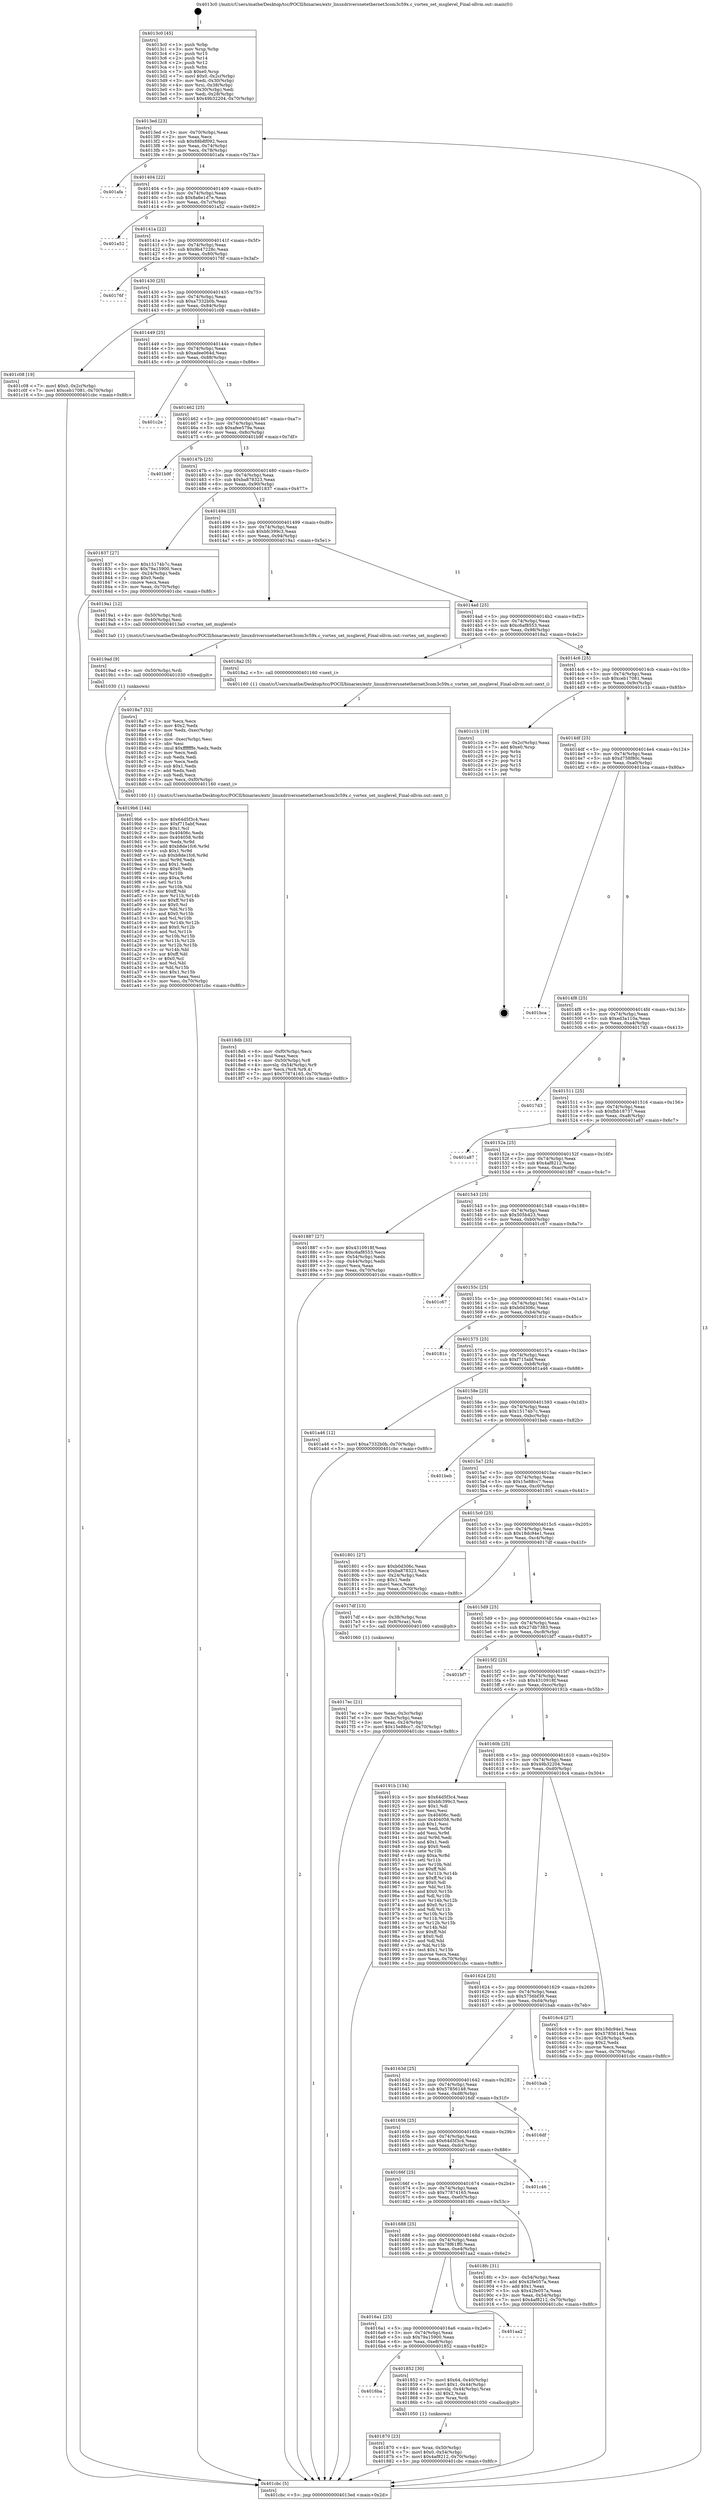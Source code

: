 digraph "0x4013c0" {
  label = "0x4013c0 (/mnt/c/Users/mathe/Desktop/tcc/POCII/binaries/extr_linuxdriversnetethernet3com3c59x.c_vortex_set_msglevel_Final-ollvm.out::main(0))"
  labelloc = "t"
  node[shape=record]

  Entry [label="",width=0.3,height=0.3,shape=circle,fillcolor=black,style=filled]
  "0x4013ed" [label="{
     0x4013ed [23]\l
     | [instrs]\l
     &nbsp;&nbsp;0x4013ed \<+3\>: mov -0x70(%rbp),%eax\l
     &nbsp;&nbsp;0x4013f0 \<+2\>: mov %eax,%ecx\l
     &nbsp;&nbsp;0x4013f2 \<+6\>: sub $0x88b8f092,%ecx\l
     &nbsp;&nbsp;0x4013f8 \<+3\>: mov %eax,-0x74(%rbp)\l
     &nbsp;&nbsp;0x4013fb \<+3\>: mov %ecx,-0x78(%rbp)\l
     &nbsp;&nbsp;0x4013fe \<+6\>: je 0000000000401afa \<main+0x73a\>\l
  }"]
  "0x401afa" [label="{
     0x401afa\l
  }", style=dashed]
  "0x401404" [label="{
     0x401404 [22]\l
     | [instrs]\l
     &nbsp;&nbsp;0x401404 \<+5\>: jmp 0000000000401409 \<main+0x49\>\l
     &nbsp;&nbsp;0x401409 \<+3\>: mov -0x74(%rbp),%eax\l
     &nbsp;&nbsp;0x40140c \<+5\>: sub $0x8a6e1d7e,%eax\l
     &nbsp;&nbsp;0x401411 \<+3\>: mov %eax,-0x7c(%rbp)\l
     &nbsp;&nbsp;0x401414 \<+6\>: je 0000000000401a52 \<main+0x692\>\l
  }"]
  Exit [label="",width=0.3,height=0.3,shape=circle,fillcolor=black,style=filled,peripheries=2]
  "0x401a52" [label="{
     0x401a52\l
  }", style=dashed]
  "0x40141a" [label="{
     0x40141a [22]\l
     | [instrs]\l
     &nbsp;&nbsp;0x40141a \<+5\>: jmp 000000000040141f \<main+0x5f\>\l
     &nbsp;&nbsp;0x40141f \<+3\>: mov -0x74(%rbp),%eax\l
     &nbsp;&nbsp;0x401422 \<+5\>: sub $0x9b47228c,%eax\l
     &nbsp;&nbsp;0x401427 \<+3\>: mov %eax,-0x80(%rbp)\l
     &nbsp;&nbsp;0x40142a \<+6\>: je 000000000040176f \<main+0x3af\>\l
  }"]
  "0x4019b6" [label="{
     0x4019b6 [144]\l
     | [instrs]\l
     &nbsp;&nbsp;0x4019b6 \<+5\>: mov $0x64d5f3c4,%esi\l
     &nbsp;&nbsp;0x4019bb \<+5\>: mov $0xf715abf,%eax\l
     &nbsp;&nbsp;0x4019c0 \<+2\>: mov $0x1,%cl\l
     &nbsp;&nbsp;0x4019c2 \<+7\>: mov 0x40406c,%edx\l
     &nbsp;&nbsp;0x4019c9 \<+8\>: mov 0x404058,%r8d\l
     &nbsp;&nbsp;0x4019d1 \<+3\>: mov %edx,%r9d\l
     &nbsp;&nbsp;0x4019d4 \<+7\>: add $0xb8de1fc6,%r9d\l
     &nbsp;&nbsp;0x4019db \<+4\>: sub $0x1,%r9d\l
     &nbsp;&nbsp;0x4019df \<+7\>: sub $0xb8de1fc6,%r9d\l
     &nbsp;&nbsp;0x4019e6 \<+4\>: imul %r9d,%edx\l
     &nbsp;&nbsp;0x4019ea \<+3\>: and $0x1,%edx\l
     &nbsp;&nbsp;0x4019ed \<+3\>: cmp $0x0,%edx\l
     &nbsp;&nbsp;0x4019f0 \<+4\>: sete %r10b\l
     &nbsp;&nbsp;0x4019f4 \<+4\>: cmp $0xa,%r8d\l
     &nbsp;&nbsp;0x4019f8 \<+4\>: setl %r11b\l
     &nbsp;&nbsp;0x4019fc \<+3\>: mov %r10b,%bl\l
     &nbsp;&nbsp;0x4019ff \<+3\>: xor $0xff,%bl\l
     &nbsp;&nbsp;0x401a02 \<+3\>: mov %r11b,%r14b\l
     &nbsp;&nbsp;0x401a05 \<+4\>: xor $0xff,%r14b\l
     &nbsp;&nbsp;0x401a09 \<+3\>: xor $0x0,%cl\l
     &nbsp;&nbsp;0x401a0c \<+3\>: mov %bl,%r15b\l
     &nbsp;&nbsp;0x401a0f \<+4\>: and $0x0,%r15b\l
     &nbsp;&nbsp;0x401a13 \<+3\>: and %cl,%r10b\l
     &nbsp;&nbsp;0x401a16 \<+3\>: mov %r14b,%r12b\l
     &nbsp;&nbsp;0x401a19 \<+4\>: and $0x0,%r12b\l
     &nbsp;&nbsp;0x401a1d \<+3\>: and %cl,%r11b\l
     &nbsp;&nbsp;0x401a20 \<+3\>: or %r10b,%r15b\l
     &nbsp;&nbsp;0x401a23 \<+3\>: or %r11b,%r12b\l
     &nbsp;&nbsp;0x401a26 \<+3\>: xor %r12b,%r15b\l
     &nbsp;&nbsp;0x401a29 \<+3\>: or %r14b,%bl\l
     &nbsp;&nbsp;0x401a2c \<+3\>: xor $0xff,%bl\l
     &nbsp;&nbsp;0x401a2f \<+3\>: or $0x0,%cl\l
     &nbsp;&nbsp;0x401a32 \<+2\>: and %cl,%bl\l
     &nbsp;&nbsp;0x401a34 \<+3\>: or %bl,%r15b\l
     &nbsp;&nbsp;0x401a37 \<+4\>: test $0x1,%r15b\l
     &nbsp;&nbsp;0x401a3b \<+3\>: cmovne %eax,%esi\l
     &nbsp;&nbsp;0x401a3e \<+3\>: mov %esi,-0x70(%rbp)\l
     &nbsp;&nbsp;0x401a41 \<+5\>: jmp 0000000000401cbc \<main+0x8fc\>\l
  }"]
  "0x40176f" [label="{
     0x40176f\l
  }", style=dashed]
  "0x401430" [label="{
     0x401430 [25]\l
     | [instrs]\l
     &nbsp;&nbsp;0x401430 \<+5\>: jmp 0000000000401435 \<main+0x75\>\l
     &nbsp;&nbsp;0x401435 \<+3\>: mov -0x74(%rbp),%eax\l
     &nbsp;&nbsp;0x401438 \<+5\>: sub $0xa7332b0b,%eax\l
     &nbsp;&nbsp;0x40143d \<+6\>: mov %eax,-0x84(%rbp)\l
     &nbsp;&nbsp;0x401443 \<+6\>: je 0000000000401c08 \<main+0x848\>\l
  }"]
  "0x4019ad" [label="{
     0x4019ad [9]\l
     | [instrs]\l
     &nbsp;&nbsp;0x4019ad \<+4\>: mov -0x50(%rbp),%rdi\l
     &nbsp;&nbsp;0x4019b1 \<+5\>: call 0000000000401030 \<free@plt\>\l
     | [calls]\l
     &nbsp;&nbsp;0x401030 \{1\} (unknown)\l
  }"]
  "0x401c08" [label="{
     0x401c08 [19]\l
     | [instrs]\l
     &nbsp;&nbsp;0x401c08 \<+7\>: movl $0x0,-0x2c(%rbp)\l
     &nbsp;&nbsp;0x401c0f \<+7\>: movl $0xceb17081,-0x70(%rbp)\l
     &nbsp;&nbsp;0x401c16 \<+5\>: jmp 0000000000401cbc \<main+0x8fc\>\l
  }"]
  "0x401449" [label="{
     0x401449 [25]\l
     | [instrs]\l
     &nbsp;&nbsp;0x401449 \<+5\>: jmp 000000000040144e \<main+0x8e\>\l
     &nbsp;&nbsp;0x40144e \<+3\>: mov -0x74(%rbp),%eax\l
     &nbsp;&nbsp;0x401451 \<+5\>: sub $0xadee064d,%eax\l
     &nbsp;&nbsp;0x401456 \<+6\>: mov %eax,-0x88(%rbp)\l
     &nbsp;&nbsp;0x40145c \<+6\>: je 0000000000401c2e \<main+0x86e\>\l
  }"]
  "0x4018db" [label="{
     0x4018db [33]\l
     | [instrs]\l
     &nbsp;&nbsp;0x4018db \<+6\>: mov -0xf0(%rbp),%ecx\l
     &nbsp;&nbsp;0x4018e1 \<+3\>: imul %eax,%ecx\l
     &nbsp;&nbsp;0x4018e4 \<+4\>: mov -0x50(%rbp),%r8\l
     &nbsp;&nbsp;0x4018e8 \<+4\>: movslq -0x54(%rbp),%r9\l
     &nbsp;&nbsp;0x4018ec \<+4\>: mov %ecx,(%r8,%r9,4)\l
     &nbsp;&nbsp;0x4018f0 \<+7\>: movl $0x77874165,-0x70(%rbp)\l
     &nbsp;&nbsp;0x4018f7 \<+5\>: jmp 0000000000401cbc \<main+0x8fc\>\l
  }"]
  "0x401c2e" [label="{
     0x401c2e\l
  }", style=dashed]
  "0x401462" [label="{
     0x401462 [25]\l
     | [instrs]\l
     &nbsp;&nbsp;0x401462 \<+5\>: jmp 0000000000401467 \<main+0xa7\>\l
     &nbsp;&nbsp;0x401467 \<+3\>: mov -0x74(%rbp),%eax\l
     &nbsp;&nbsp;0x40146a \<+5\>: sub $0xafee579a,%eax\l
     &nbsp;&nbsp;0x40146f \<+6\>: mov %eax,-0x8c(%rbp)\l
     &nbsp;&nbsp;0x401475 \<+6\>: je 0000000000401b9f \<main+0x7df\>\l
  }"]
  "0x4018a7" [label="{
     0x4018a7 [52]\l
     | [instrs]\l
     &nbsp;&nbsp;0x4018a7 \<+2\>: xor %ecx,%ecx\l
     &nbsp;&nbsp;0x4018a9 \<+5\>: mov $0x2,%edx\l
     &nbsp;&nbsp;0x4018ae \<+6\>: mov %edx,-0xec(%rbp)\l
     &nbsp;&nbsp;0x4018b4 \<+1\>: cltd\l
     &nbsp;&nbsp;0x4018b5 \<+6\>: mov -0xec(%rbp),%esi\l
     &nbsp;&nbsp;0x4018bb \<+2\>: idiv %esi\l
     &nbsp;&nbsp;0x4018bd \<+6\>: imul $0xfffffffe,%edx,%edx\l
     &nbsp;&nbsp;0x4018c3 \<+2\>: mov %ecx,%edi\l
     &nbsp;&nbsp;0x4018c5 \<+2\>: sub %edx,%edi\l
     &nbsp;&nbsp;0x4018c7 \<+2\>: mov %ecx,%edx\l
     &nbsp;&nbsp;0x4018c9 \<+3\>: sub $0x1,%edx\l
     &nbsp;&nbsp;0x4018cc \<+2\>: add %edx,%edi\l
     &nbsp;&nbsp;0x4018ce \<+2\>: sub %edi,%ecx\l
     &nbsp;&nbsp;0x4018d0 \<+6\>: mov %ecx,-0xf0(%rbp)\l
     &nbsp;&nbsp;0x4018d6 \<+5\>: call 0000000000401160 \<next_i\>\l
     | [calls]\l
     &nbsp;&nbsp;0x401160 \{1\} (/mnt/c/Users/mathe/Desktop/tcc/POCII/binaries/extr_linuxdriversnetethernet3com3c59x.c_vortex_set_msglevel_Final-ollvm.out::next_i)\l
  }"]
  "0x401b9f" [label="{
     0x401b9f\l
  }", style=dashed]
  "0x40147b" [label="{
     0x40147b [25]\l
     | [instrs]\l
     &nbsp;&nbsp;0x40147b \<+5\>: jmp 0000000000401480 \<main+0xc0\>\l
     &nbsp;&nbsp;0x401480 \<+3\>: mov -0x74(%rbp),%eax\l
     &nbsp;&nbsp;0x401483 \<+5\>: sub $0xba878323,%eax\l
     &nbsp;&nbsp;0x401488 \<+6\>: mov %eax,-0x90(%rbp)\l
     &nbsp;&nbsp;0x40148e \<+6\>: je 0000000000401837 \<main+0x477\>\l
  }"]
  "0x401870" [label="{
     0x401870 [23]\l
     | [instrs]\l
     &nbsp;&nbsp;0x401870 \<+4\>: mov %rax,-0x50(%rbp)\l
     &nbsp;&nbsp;0x401874 \<+7\>: movl $0x0,-0x54(%rbp)\l
     &nbsp;&nbsp;0x40187b \<+7\>: movl $0x4af8212,-0x70(%rbp)\l
     &nbsp;&nbsp;0x401882 \<+5\>: jmp 0000000000401cbc \<main+0x8fc\>\l
  }"]
  "0x401837" [label="{
     0x401837 [27]\l
     | [instrs]\l
     &nbsp;&nbsp;0x401837 \<+5\>: mov $0x15174b7c,%eax\l
     &nbsp;&nbsp;0x40183c \<+5\>: mov $0x79a15900,%ecx\l
     &nbsp;&nbsp;0x401841 \<+3\>: mov -0x24(%rbp),%edx\l
     &nbsp;&nbsp;0x401844 \<+3\>: cmp $0x0,%edx\l
     &nbsp;&nbsp;0x401847 \<+3\>: cmove %ecx,%eax\l
     &nbsp;&nbsp;0x40184a \<+3\>: mov %eax,-0x70(%rbp)\l
     &nbsp;&nbsp;0x40184d \<+5\>: jmp 0000000000401cbc \<main+0x8fc\>\l
  }"]
  "0x401494" [label="{
     0x401494 [25]\l
     | [instrs]\l
     &nbsp;&nbsp;0x401494 \<+5\>: jmp 0000000000401499 \<main+0xd9\>\l
     &nbsp;&nbsp;0x401499 \<+3\>: mov -0x74(%rbp),%eax\l
     &nbsp;&nbsp;0x40149c \<+5\>: sub $0xbfc399c3,%eax\l
     &nbsp;&nbsp;0x4014a1 \<+6\>: mov %eax,-0x94(%rbp)\l
     &nbsp;&nbsp;0x4014a7 \<+6\>: je 00000000004019a1 \<main+0x5e1\>\l
  }"]
  "0x4016ba" [label="{
     0x4016ba\l
  }", style=dashed]
  "0x4019a1" [label="{
     0x4019a1 [12]\l
     | [instrs]\l
     &nbsp;&nbsp;0x4019a1 \<+4\>: mov -0x50(%rbp),%rdi\l
     &nbsp;&nbsp;0x4019a5 \<+3\>: mov -0x40(%rbp),%esi\l
     &nbsp;&nbsp;0x4019a8 \<+5\>: call 00000000004013a0 \<vortex_set_msglevel\>\l
     | [calls]\l
     &nbsp;&nbsp;0x4013a0 \{1\} (/mnt/c/Users/mathe/Desktop/tcc/POCII/binaries/extr_linuxdriversnetethernet3com3c59x.c_vortex_set_msglevel_Final-ollvm.out::vortex_set_msglevel)\l
  }"]
  "0x4014ad" [label="{
     0x4014ad [25]\l
     | [instrs]\l
     &nbsp;&nbsp;0x4014ad \<+5\>: jmp 00000000004014b2 \<main+0xf2\>\l
     &nbsp;&nbsp;0x4014b2 \<+3\>: mov -0x74(%rbp),%eax\l
     &nbsp;&nbsp;0x4014b5 \<+5\>: sub $0xc6af8553,%eax\l
     &nbsp;&nbsp;0x4014ba \<+6\>: mov %eax,-0x98(%rbp)\l
     &nbsp;&nbsp;0x4014c0 \<+6\>: je 00000000004018a2 \<main+0x4e2\>\l
  }"]
  "0x401852" [label="{
     0x401852 [30]\l
     | [instrs]\l
     &nbsp;&nbsp;0x401852 \<+7\>: movl $0x64,-0x40(%rbp)\l
     &nbsp;&nbsp;0x401859 \<+7\>: movl $0x1,-0x44(%rbp)\l
     &nbsp;&nbsp;0x401860 \<+4\>: movslq -0x44(%rbp),%rax\l
     &nbsp;&nbsp;0x401864 \<+4\>: shl $0x2,%rax\l
     &nbsp;&nbsp;0x401868 \<+3\>: mov %rax,%rdi\l
     &nbsp;&nbsp;0x40186b \<+5\>: call 0000000000401050 \<malloc@plt\>\l
     | [calls]\l
     &nbsp;&nbsp;0x401050 \{1\} (unknown)\l
  }"]
  "0x4018a2" [label="{
     0x4018a2 [5]\l
     | [instrs]\l
     &nbsp;&nbsp;0x4018a2 \<+5\>: call 0000000000401160 \<next_i\>\l
     | [calls]\l
     &nbsp;&nbsp;0x401160 \{1\} (/mnt/c/Users/mathe/Desktop/tcc/POCII/binaries/extr_linuxdriversnetethernet3com3c59x.c_vortex_set_msglevel_Final-ollvm.out::next_i)\l
  }"]
  "0x4014c6" [label="{
     0x4014c6 [25]\l
     | [instrs]\l
     &nbsp;&nbsp;0x4014c6 \<+5\>: jmp 00000000004014cb \<main+0x10b\>\l
     &nbsp;&nbsp;0x4014cb \<+3\>: mov -0x74(%rbp),%eax\l
     &nbsp;&nbsp;0x4014ce \<+5\>: sub $0xceb17081,%eax\l
     &nbsp;&nbsp;0x4014d3 \<+6\>: mov %eax,-0x9c(%rbp)\l
     &nbsp;&nbsp;0x4014d9 \<+6\>: je 0000000000401c1b \<main+0x85b\>\l
  }"]
  "0x4016a1" [label="{
     0x4016a1 [25]\l
     | [instrs]\l
     &nbsp;&nbsp;0x4016a1 \<+5\>: jmp 00000000004016a6 \<main+0x2e6\>\l
     &nbsp;&nbsp;0x4016a6 \<+3\>: mov -0x74(%rbp),%eax\l
     &nbsp;&nbsp;0x4016a9 \<+5\>: sub $0x79a15900,%eax\l
     &nbsp;&nbsp;0x4016ae \<+6\>: mov %eax,-0xe8(%rbp)\l
     &nbsp;&nbsp;0x4016b4 \<+6\>: je 0000000000401852 \<main+0x492\>\l
  }"]
  "0x401c1b" [label="{
     0x401c1b [19]\l
     | [instrs]\l
     &nbsp;&nbsp;0x401c1b \<+3\>: mov -0x2c(%rbp),%eax\l
     &nbsp;&nbsp;0x401c1e \<+7\>: add $0xe0,%rsp\l
     &nbsp;&nbsp;0x401c25 \<+1\>: pop %rbx\l
     &nbsp;&nbsp;0x401c26 \<+2\>: pop %r12\l
     &nbsp;&nbsp;0x401c28 \<+2\>: pop %r14\l
     &nbsp;&nbsp;0x401c2a \<+2\>: pop %r15\l
     &nbsp;&nbsp;0x401c2c \<+1\>: pop %rbp\l
     &nbsp;&nbsp;0x401c2d \<+1\>: ret\l
  }"]
  "0x4014df" [label="{
     0x4014df [25]\l
     | [instrs]\l
     &nbsp;&nbsp;0x4014df \<+5\>: jmp 00000000004014e4 \<main+0x124\>\l
     &nbsp;&nbsp;0x4014e4 \<+3\>: mov -0x74(%rbp),%eax\l
     &nbsp;&nbsp;0x4014e7 \<+5\>: sub $0xd758f80c,%eax\l
     &nbsp;&nbsp;0x4014ec \<+6\>: mov %eax,-0xa0(%rbp)\l
     &nbsp;&nbsp;0x4014f2 \<+6\>: je 0000000000401bca \<main+0x80a\>\l
  }"]
  "0x401aa2" [label="{
     0x401aa2\l
  }", style=dashed]
  "0x401bca" [label="{
     0x401bca\l
  }", style=dashed]
  "0x4014f8" [label="{
     0x4014f8 [25]\l
     | [instrs]\l
     &nbsp;&nbsp;0x4014f8 \<+5\>: jmp 00000000004014fd \<main+0x13d\>\l
     &nbsp;&nbsp;0x4014fd \<+3\>: mov -0x74(%rbp),%eax\l
     &nbsp;&nbsp;0x401500 \<+5\>: sub $0xed3a110a,%eax\l
     &nbsp;&nbsp;0x401505 \<+6\>: mov %eax,-0xa4(%rbp)\l
     &nbsp;&nbsp;0x40150b \<+6\>: je 00000000004017d3 \<main+0x413\>\l
  }"]
  "0x401688" [label="{
     0x401688 [25]\l
     | [instrs]\l
     &nbsp;&nbsp;0x401688 \<+5\>: jmp 000000000040168d \<main+0x2cd\>\l
     &nbsp;&nbsp;0x40168d \<+3\>: mov -0x74(%rbp),%eax\l
     &nbsp;&nbsp;0x401690 \<+5\>: sub $0x78f61ff0,%eax\l
     &nbsp;&nbsp;0x401695 \<+6\>: mov %eax,-0xe4(%rbp)\l
     &nbsp;&nbsp;0x40169b \<+6\>: je 0000000000401aa2 \<main+0x6e2\>\l
  }"]
  "0x4017d3" [label="{
     0x4017d3\l
  }", style=dashed]
  "0x401511" [label="{
     0x401511 [25]\l
     | [instrs]\l
     &nbsp;&nbsp;0x401511 \<+5\>: jmp 0000000000401516 \<main+0x156\>\l
     &nbsp;&nbsp;0x401516 \<+3\>: mov -0x74(%rbp),%eax\l
     &nbsp;&nbsp;0x401519 \<+5\>: sub $0xfbb18737,%eax\l
     &nbsp;&nbsp;0x40151e \<+6\>: mov %eax,-0xa8(%rbp)\l
     &nbsp;&nbsp;0x401524 \<+6\>: je 0000000000401a87 \<main+0x6c7\>\l
  }"]
  "0x4018fc" [label="{
     0x4018fc [31]\l
     | [instrs]\l
     &nbsp;&nbsp;0x4018fc \<+3\>: mov -0x54(%rbp),%eax\l
     &nbsp;&nbsp;0x4018ff \<+5\>: add $0x42fe057a,%eax\l
     &nbsp;&nbsp;0x401904 \<+3\>: add $0x1,%eax\l
     &nbsp;&nbsp;0x401907 \<+5\>: sub $0x42fe057a,%eax\l
     &nbsp;&nbsp;0x40190c \<+3\>: mov %eax,-0x54(%rbp)\l
     &nbsp;&nbsp;0x40190f \<+7\>: movl $0x4af8212,-0x70(%rbp)\l
     &nbsp;&nbsp;0x401916 \<+5\>: jmp 0000000000401cbc \<main+0x8fc\>\l
  }"]
  "0x401a87" [label="{
     0x401a87\l
  }", style=dashed]
  "0x40152a" [label="{
     0x40152a [25]\l
     | [instrs]\l
     &nbsp;&nbsp;0x40152a \<+5\>: jmp 000000000040152f \<main+0x16f\>\l
     &nbsp;&nbsp;0x40152f \<+3\>: mov -0x74(%rbp),%eax\l
     &nbsp;&nbsp;0x401532 \<+5\>: sub $0x4af8212,%eax\l
     &nbsp;&nbsp;0x401537 \<+6\>: mov %eax,-0xac(%rbp)\l
     &nbsp;&nbsp;0x40153d \<+6\>: je 0000000000401887 \<main+0x4c7\>\l
  }"]
  "0x40166f" [label="{
     0x40166f [25]\l
     | [instrs]\l
     &nbsp;&nbsp;0x40166f \<+5\>: jmp 0000000000401674 \<main+0x2b4\>\l
     &nbsp;&nbsp;0x401674 \<+3\>: mov -0x74(%rbp),%eax\l
     &nbsp;&nbsp;0x401677 \<+5\>: sub $0x77874165,%eax\l
     &nbsp;&nbsp;0x40167c \<+6\>: mov %eax,-0xe0(%rbp)\l
     &nbsp;&nbsp;0x401682 \<+6\>: je 00000000004018fc \<main+0x53c\>\l
  }"]
  "0x401887" [label="{
     0x401887 [27]\l
     | [instrs]\l
     &nbsp;&nbsp;0x401887 \<+5\>: mov $0x4310918f,%eax\l
     &nbsp;&nbsp;0x40188c \<+5\>: mov $0xc6af8553,%ecx\l
     &nbsp;&nbsp;0x401891 \<+3\>: mov -0x54(%rbp),%edx\l
     &nbsp;&nbsp;0x401894 \<+3\>: cmp -0x44(%rbp),%edx\l
     &nbsp;&nbsp;0x401897 \<+3\>: cmovl %ecx,%eax\l
     &nbsp;&nbsp;0x40189a \<+3\>: mov %eax,-0x70(%rbp)\l
     &nbsp;&nbsp;0x40189d \<+5\>: jmp 0000000000401cbc \<main+0x8fc\>\l
  }"]
  "0x401543" [label="{
     0x401543 [25]\l
     | [instrs]\l
     &nbsp;&nbsp;0x401543 \<+5\>: jmp 0000000000401548 \<main+0x188\>\l
     &nbsp;&nbsp;0x401548 \<+3\>: mov -0x74(%rbp),%eax\l
     &nbsp;&nbsp;0x40154b \<+5\>: sub $0x505b423,%eax\l
     &nbsp;&nbsp;0x401550 \<+6\>: mov %eax,-0xb0(%rbp)\l
     &nbsp;&nbsp;0x401556 \<+6\>: je 0000000000401c67 \<main+0x8a7\>\l
  }"]
  "0x401c46" [label="{
     0x401c46\l
  }", style=dashed]
  "0x401c67" [label="{
     0x401c67\l
  }", style=dashed]
  "0x40155c" [label="{
     0x40155c [25]\l
     | [instrs]\l
     &nbsp;&nbsp;0x40155c \<+5\>: jmp 0000000000401561 \<main+0x1a1\>\l
     &nbsp;&nbsp;0x401561 \<+3\>: mov -0x74(%rbp),%eax\l
     &nbsp;&nbsp;0x401564 \<+5\>: sub $0xb0d306c,%eax\l
     &nbsp;&nbsp;0x401569 \<+6\>: mov %eax,-0xb4(%rbp)\l
     &nbsp;&nbsp;0x40156f \<+6\>: je 000000000040181c \<main+0x45c\>\l
  }"]
  "0x401656" [label="{
     0x401656 [25]\l
     | [instrs]\l
     &nbsp;&nbsp;0x401656 \<+5\>: jmp 000000000040165b \<main+0x29b\>\l
     &nbsp;&nbsp;0x40165b \<+3\>: mov -0x74(%rbp),%eax\l
     &nbsp;&nbsp;0x40165e \<+5\>: sub $0x64d5f3c4,%eax\l
     &nbsp;&nbsp;0x401663 \<+6\>: mov %eax,-0xdc(%rbp)\l
     &nbsp;&nbsp;0x401669 \<+6\>: je 0000000000401c46 \<main+0x886\>\l
  }"]
  "0x40181c" [label="{
     0x40181c\l
  }", style=dashed]
  "0x401575" [label="{
     0x401575 [25]\l
     | [instrs]\l
     &nbsp;&nbsp;0x401575 \<+5\>: jmp 000000000040157a \<main+0x1ba\>\l
     &nbsp;&nbsp;0x40157a \<+3\>: mov -0x74(%rbp),%eax\l
     &nbsp;&nbsp;0x40157d \<+5\>: sub $0xf715abf,%eax\l
     &nbsp;&nbsp;0x401582 \<+6\>: mov %eax,-0xb8(%rbp)\l
     &nbsp;&nbsp;0x401588 \<+6\>: je 0000000000401a46 \<main+0x686\>\l
  }"]
  "0x4016df" [label="{
     0x4016df\l
  }", style=dashed]
  "0x401a46" [label="{
     0x401a46 [12]\l
     | [instrs]\l
     &nbsp;&nbsp;0x401a46 \<+7\>: movl $0xa7332b0b,-0x70(%rbp)\l
     &nbsp;&nbsp;0x401a4d \<+5\>: jmp 0000000000401cbc \<main+0x8fc\>\l
  }"]
  "0x40158e" [label="{
     0x40158e [25]\l
     | [instrs]\l
     &nbsp;&nbsp;0x40158e \<+5\>: jmp 0000000000401593 \<main+0x1d3\>\l
     &nbsp;&nbsp;0x401593 \<+3\>: mov -0x74(%rbp),%eax\l
     &nbsp;&nbsp;0x401596 \<+5\>: sub $0x15174b7c,%eax\l
     &nbsp;&nbsp;0x40159b \<+6\>: mov %eax,-0xbc(%rbp)\l
     &nbsp;&nbsp;0x4015a1 \<+6\>: je 0000000000401beb \<main+0x82b\>\l
  }"]
  "0x40163d" [label="{
     0x40163d [25]\l
     | [instrs]\l
     &nbsp;&nbsp;0x40163d \<+5\>: jmp 0000000000401642 \<main+0x282\>\l
     &nbsp;&nbsp;0x401642 \<+3\>: mov -0x74(%rbp),%eax\l
     &nbsp;&nbsp;0x401645 \<+5\>: sub $0x57856148,%eax\l
     &nbsp;&nbsp;0x40164a \<+6\>: mov %eax,-0xd8(%rbp)\l
     &nbsp;&nbsp;0x401650 \<+6\>: je 00000000004016df \<main+0x31f\>\l
  }"]
  "0x401beb" [label="{
     0x401beb\l
  }", style=dashed]
  "0x4015a7" [label="{
     0x4015a7 [25]\l
     | [instrs]\l
     &nbsp;&nbsp;0x4015a7 \<+5\>: jmp 00000000004015ac \<main+0x1ec\>\l
     &nbsp;&nbsp;0x4015ac \<+3\>: mov -0x74(%rbp),%eax\l
     &nbsp;&nbsp;0x4015af \<+5\>: sub $0x15e88cc7,%eax\l
     &nbsp;&nbsp;0x4015b4 \<+6\>: mov %eax,-0xc0(%rbp)\l
     &nbsp;&nbsp;0x4015ba \<+6\>: je 0000000000401801 \<main+0x441\>\l
  }"]
  "0x401bab" [label="{
     0x401bab\l
  }", style=dashed]
  "0x401801" [label="{
     0x401801 [27]\l
     | [instrs]\l
     &nbsp;&nbsp;0x401801 \<+5\>: mov $0xb0d306c,%eax\l
     &nbsp;&nbsp;0x401806 \<+5\>: mov $0xba878323,%ecx\l
     &nbsp;&nbsp;0x40180b \<+3\>: mov -0x24(%rbp),%edx\l
     &nbsp;&nbsp;0x40180e \<+3\>: cmp $0x1,%edx\l
     &nbsp;&nbsp;0x401811 \<+3\>: cmovl %ecx,%eax\l
     &nbsp;&nbsp;0x401814 \<+3\>: mov %eax,-0x70(%rbp)\l
     &nbsp;&nbsp;0x401817 \<+5\>: jmp 0000000000401cbc \<main+0x8fc\>\l
  }"]
  "0x4015c0" [label="{
     0x4015c0 [25]\l
     | [instrs]\l
     &nbsp;&nbsp;0x4015c0 \<+5\>: jmp 00000000004015c5 \<main+0x205\>\l
     &nbsp;&nbsp;0x4015c5 \<+3\>: mov -0x74(%rbp),%eax\l
     &nbsp;&nbsp;0x4015c8 \<+5\>: sub $0x18dc94e1,%eax\l
     &nbsp;&nbsp;0x4015cd \<+6\>: mov %eax,-0xc4(%rbp)\l
     &nbsp;&nbsp;0x4015d3 \<+6\>: je 00000000004017df \<main+0x41f\>\l
  }"]
  "0x4017ec" [label="{
     0x4017ec [21]\l
     | [instrs]\l
     &nbsp;&nbsp;0x4017ec \<+3\>: mov %eax,-0x3c(%rbp)\l
     &nbsp;&nbsp;0x4017ef \<+3\>: mov -0x3c(%rbp),%eax\l
     &nbsp;&nbsp;0x4017f2 \<+3\>: mov %eax,-0x24(%rbp)\l
     &nbsp;&nbsp;0x4017f5 \<+7\>: movl $0x15e88cc7,-0x70(%rbp)\l
     &nbsp;&nbsp;0x4017fc \<+5\>: jmp 0000000000401cbc \<main+0x8fc\>\l
  }"]
  "0x4017df" [label="{
     0x4017df [13]\l
     | [instrs]\l
     &nbsp;&nbsp;0x4017df \<+4\>: mov -0x38(%rbp),%rax\l
     &nbsp;&nbsp;0x4017e3 \<+4\>: mov 0x8(%rax),%rdi\l
     &nbsp;&nbsp;0x4017e7 \<+5\>: call 0000000000401060 \<atoi@plt\>\l
     | [calls]\l
     &nbsp;&nbsp;0x401060 \{1\} (unknown)\l
  }"]
  "0x4015d9" [label="{
     0x4015d9 [25]\l
     | [instrs]\l
     &nbsp;&nbsp;0x4015d9 \<+5\>: jmp 00000000004015de \<main+0x21e\>\l
     &nbsp;&nbsp;0x4015de \<+3\>: mov -0x74(%rbp),%eax\l
     &nbsp;&nbsp;0x4015e1 \<+5\>: sub $0x27db7383,%eax\l
     &nbsp;&nbsp;0x4015e6 \<+6\>: mov %eax,-0xc8(%rbp)\l
     &nbsp;&nbsp;0x4015ec \<+6\>: je 0000000000401bf7 \<main+0x837\>\l
  }"]
  "0x4013c0" [label="{
     0x4013c0 [45]\l
     | [instrs]\l
     &nbsp;&nbsp;0x4013c0 \<+1\>: push %rbp\l
     &nbsp;&nbsp;0x4013c1 \<+3\>: mov %rsp,%rbp\l
     &nbsp;&nbsp;0x4013c4 \<+2\>: push %r15\l
     &nbsp;&nbsp;0x4013c6 \<+2\>: push %r14\l
     &nbsp;&nbsp;0x4013c8 \<+2\>: push %r12\l
     &nbsp;&nbsp;0x4013ca \<+1\>: push %rbx\l
     &nbsp;&nbsp;0x4013cb \<+7\>: sub $0xe0,%rsp\l
     &nbsp;&nbsp;0x4013d2 \<+7\>: movl $0x0,-0x2c(%rbp)\l
     &nbsp;&nbsp;0x4013d9 \<+3\>: mov %edi,-0x30(%rbp)\l
     &nbsp;&nbsp;0x4013dc \<+4\>: mov %rsi,-0x38(%rbp)\l
     &nbsp;&nbsp;0x4013e0 \<+3\>: mov -0x30(%rbp),%edi\l
     &nbsp;&nbsp;0x4013e3 \<+3\>: mov %edi,-0x28(%rbp)\l
     &nbsp;&nbsp;0x4013e6 \<+7\>: movl $0x49b32204,-0x70(%rbp)\l
  }"]
  "0x401bf7" [label="{
     0x401bf7\l
  }", style=dashed]
  "0x4015f2" [label="{
     0x4015f2 [25]\l
     | [instrs]\l
     &nbsp;&nbsp;0x4015f2 \<+5\>: jmp 00000000004015f7 \<main+0x237\>\l
     &nbsp;&nbsp;0x4015f7 \<+3\>: mov -0x74(%rbp),%eax\l
     &nbsp;&nbsp;0x4015fa \<+5\>: sub $0x4310918f,%eax\l
     &nbsp;&nbsp;0x4015ff \<+6\>: mov %eax,-0xcc(%rbp)\l
     &nbsp;&nbsp;0x401605 \<+6\>: je 000000000040191b \<main+0x55b\>\l
  }"]
  "0x401cbc" [label="{
     0x401cbc [5]\l
     | [instrs]\l
     &nbsp;&nbsp;0x401cbc \<+5\>: jmp 00000000004013ed \<main+0x2d\>\l
  }"]
  "0x40191b" [label="{
     0x40191b [134]\l
     | [instrs]\l
     &nbsp;&nbsp;0x40191b \<+5\>: mov $0x64d5f3c4,%eax\l
     &nbsp;&nbsp;0x401920 \<+5\>: mov $0xbfc399c3,%ecx\l
     &nbsp;&nbsp;0x401925 \<+2\>: mov $0x1,%dl\l
     &nbsp;&nbsp;0x401927 \<+2\>: xor %esi,%esi\l
     &nbsp;&nbsp;0x401929 \<+7\>: mov 0x40406c,%edi\l
     &nbsp;&nbsp;0x401930 \<+8\>: mov 0x404058,%r8d\l
     &nbsp;&nbsp;0x401938 \<+3\>: sub $0x1,%esi\l
     &nbsp;&nbsp;0x40193b \<+3\>: mov %edi,%r9d\l
     &nbsp;&nbsp;0x40193e \<+3\>: add %esi,%r9d\l
     &nbsp;&nbsp;0x401941 \<+4\>: imul %r9d,%edi\l
     &nbsp;&nbsp;0x401945 \<+3\>: and $0x1,%edi\l
     &nbsp;&nbsp;0x401948 \<+3\>: cmp $0x0,%edi\l
     &nbsp;&nbsp;0x40194b \<+4\>: sete %r10b\l
     &nbsp;&nbsp;0x40194f \<+4\>: cmp $0xa,%r8d\l
     &nbsp;&nbsp;0x401953 \<+4\>: setl %r11b\l
     &nbsp;&nbsp;0x401957 \<+3\>: mov %r10b,%bl\l
     &nbsp;&nbsp;0x40195a \<+3\>: xor $0xff,%bl\l
     &nbsp;&nbsp;0x40195d \<+3\>: mov %r11b,%r14b\l
     &nbsp;&nbsp;0x401960 \<+4\>: xor $0xff,%r14b\l
     &nbsp;&nbsp;0x401964 \<+3\>: xor $0x0,%dl\l
     &nbsp;&nbsp;0x401967 \<+3\>: mov %bl,%r15b\l
     &nbsp;&nbsp;0x40196a \<+4\>: and $0x0,%r15b\l
     &nbsp;&nbsp;0x40196e \<+3\>: and %dl,%r10b\l
     &nbsp;&nbsp;0x401971 \<+3\>: mov %r14b,%r12b\l
     &nbsp;&nbsp;0x401974 \<+4\>: and $0x0,%r12b\l
     &nbsp;&nbsp;0x401978 \<+3\>: and %dl,%r11b\l
     &nbsp;&nbsp;0x40197b \<+3\>: or %r10b,%r15b\l
     &nbsp;&nbsp;0x40197e \<+3\>: or %r11b,%r12b\l
     &nbsp;&nbsp;0x401981 \<+3\>: xor %r12b,%r15b\l
     &nbsp;&nbsp;0x401984 \<+3\>: or %r14b,%bl\l
     &nbsp;&nbsp;0x401987 \<+3\>: xor $0xff,%bl\l
     &nbsp;&nbsp;0x40198a \<+3\>: or $0x0,%dl\l
     &nbsp;&nbsp;0x40198d \<+2\>: and %dl,%bl\l
     &nbsp;&nbsp;0x40198f \<+3\>: or %bl,%r15b\l
     &nbsp;&nbsp;0x401992 \<+4\>: test $0x1,%r15b\l
     &nbsp;&nbsp;0x401996 \<+3\>: cmovne %ecx,%eax\l
     &nbsp;&nbsp;0x401999 \<+3\>: mov %eax,-0x70(%rbp)\l
     &nbsp;&nbsp;0x40199c \<+5\>: jmp 0000000000401cbc \<main+0x8fc\>\l
  }"]
  "0x40160b" [label="{
     0x40160b [25]\l
     | [instrs]\l
     &nbsp;&nbsp;0x40160b \<+5\>: jmp 0000000000401610 \<main+0x250\>\l
     &nbsp;&nbsp;0x401610 \<+3\>: mov -0x74(%rbp),%eax\l
     &nbsp;&nbsp;0x401613 \<+5\>: sub $0x49b32204,%eax\l
     &nbsp;&nbsp;0x401618 \<+6\>: mov %eax,-0xd0(%rbp)\l
     &nbsp;&nbsp;0x40161e \<+6\>: je 00000000004016c4 \<main+0x304\>\l
  }"]
  "0x401624" [label="{
     0x401624 [25]\l
     | [instrs]\l
     &nbsp;&nbsp;0x401624 \<+5\>: jmp 0000000000401629 \<main+0x269\>\l
     &nbsp;&nbsp;0x401629 \<+3\>: mov -0x74(%rbp),%eax\l
     &nbsp;&nbsp;0x40162c \<+5\>: sub $0x5756bf39,%eax\l
     &nbsp;&nbsp;0x401631 \<+6\>: mov %eax,-0xd4(%rbp)\l
     &nbsp;&nbsp;0x401637 \<+6\>: je 0000000000401bab \<main+0x7eb\>\l
  }"]
  "0x4016c4" [label="{
     0x4016c4 [27]\l
     | [instrs]\l
     &nbsp;&nbsp;0x4016c4 \<+5\>: mov $0x18dc94e1,%eax\l
     &nbsp;&nbsp;0x4016c9 \<+5\>: mov $0x57856148,%ecx\l
     &nbsp;&nbsp;0x4016ce \<+3\>: mov -0x28(%rbp),%edx\l
     &nbsp;&nbsp;0x4016d1 \<+3\>: cmp $0x2,%edx\l
     &nbsp;&nbsp;0x4016d4 \<+3\>: cmovne %ecx,%eax\l
     &nbsp;&nbsp;0x4016d7 \<+3\>: mov %eax,-0x70(%rbp)\l
     &nbsp;&nbsp;0x4016da \<+5\>: jmp 0000000000401cbc \<main+0x8fc\>\l
  }"]
  Entry -> "0x4013c0" [label=" 1"]
  "0x4013ed" -> "0x401afa" [label=" 0"]
  "0x4013ed" -> "0x401404" [label=" 14"]
  "0x401c1b" -> Exit [label=" 1"]
  "0x401404" -> "0x401a52" [label=" 0"]
  "0x401404" -> "0x40141a" [label=" 14"]
  "0x401c08" -> "0x401cbc" [label=" 1"]
  "0x40141a" -> "0x40176f" [label=" 0"]
  "0x40141a" -> "0x401430" [label=" 14"]
  "0x401a46" -> "0x401cbc" [label=" 1"]
  "0x401430" -> "0x401c08" [label=" 1"]
  "0x401430" -> "0x401449" [label=" 13"]
  "0x4019b6" -> "0x401cbc" [label=" 1"]
  "0x401449" -> "0x401c2e" [label=" 0"]
  "0x401449" -> "0x401462" [label=" 13"]
  "0x4019ad" -> "0x4019b6" [label=" 1"]
  "0x401462" -> "0x401b9f" [label=" 0"]
  "0x401462" -> "0x40147b" [label=" 13"]
  "0x4019a1" -> "0x4019ad" [label=" 1"]
  "0x40147b" -> "0x401837" [label=" 1"]
  "0x40147b" -> "0x401494" [label=" 12"]
  "0x40191b" -> "0x401cbc" [label=" 1"]
  "0x401494" -> "0x4019a1" [label=" 1"]
  "0x401494" -> "0x4014ad" [label=" 11"]
  "0x4018fc" -> "0x401cbc" [label=" 1"]
  "0x4014ad" -> "0x4018a2" [label=" 1"]
  "0x4014ad" -> "0x4014c6" [label=" 10"]
  "0x4018db" -> "0x401cbc" [label=" 1"]
  "0x4014c6" -> "0x401c1b" [label=" 1"]
  "0x4014c6" -> "0x4014df" [label=" 9"]
  "0x4018a2" -> "0x4018a7" [label=" 1"]
  "0x4014df" -> "0x401bca" [label=" 0"]
  "0x4014df" -> "0x4014f8" [label=" 9"]
  "0x401887" -> "0x401cbc" [label=" 2"]
  "0x4014f8" -> "0x4017d3" [label=" 0"]
  "0x4014f8" -> "0x401511" [label=" 9"]
  "0x401852" -> "0x401870" [label=" 1"]
  "0x401511" -> "0x401a87" [label=" 0"]
  "0x401511" -> "0x40152a" [label=" 9"]
  "0x4016a1" -> "0x4016ba" [label=" 0"]
  "0x40152a" -> "0x401887" [label=" 2"]
  "0x40152a" -> "0x401543" [label=" 7"]
  "0x4018a7" -> "0x4018db" [label=" 1"]
  "0x401543" -> "0x401c67" [label=" 0"]
  "0x401543" -> "0x40155c" [label=" 7"]
  "0x401688" -> "0x4016a1" [label=" 1"]
  "0x40155c" -> "0x40181c" [label=" 0"]
  "0x40155c" -> "0x401575" [label=" 7"]
  "0x401870" -> "0x401cbc" [label=" 1"]
  "0x401575" -> "0x401a46" [label=" 1"]
  "0x401575" -> "0x40158e" [label=" 6"]
  "0x40166f" -> "0x401688" [label=" 1"]
  "0x40158e" -> "0x401beb" [label=" 0"]
  "0x40158e" -> "0x4015a7" [label=" 6"]
  "0x4016a1" -> "0x401852" [label=" 1"]
  "0x4015a7" -> "0x401801" [label=" 1"]
  "0x4015a7" -> "0x4015c0" [label=" 5"]
  "0x401656" -> "0x40166f" [label=" 2"]
  "0x4015c0" -> "0x4017df" [label=" 1"]
  "0x4015c0" -> "0x4015d9" [label=" 4"]
  "0x401688" -> "0x401aa2" [label=" 0"]
  "0x4015d9" -> "0x401bf7" [label=" 0"]
  "0x4015d9" -> "0x4015f2" [label=" 4"]
  "0x40163d" -> "0x401656" [label=" 2"]
  "0x4015f2" -> "0x40191b" [label=" 1"]
  "0x4015f2" -> "0x40160b" [label=" 3"]
  "0x40163d" -> "0x4016df" [label=" 0"]
  "0x40160b" -> "0x4016c4" [label=" 1"]
  "0x40160b" -> "0x401624" [label=" 2"]
  "0x4016c4" -> "0x401cbc" [label=" 1"]
  "0x4013c0" -> "0x4013ed" [label=" 1"]
  "0x401cbc" -> "0x4013ed" [label=" 13"]
  "0x4017df" -> "0x4017ec" [label=" 1"]
  "0x4017ec" -> "0x401cbc" [label=" 1"]
  "0x401801" -> "0x401cbc" [label=" 1"]
  "0x401837" -> "0x401cbc" [label=" 1"]
  "0x401656" -> "0x401c46" [label=" 0"]
  "0x401624" -> "0x401bab" [label=" 0"]
  "0x401624" -> "0x40163d" [label=" 2"]
  "0x40166f" -> "0x4018fc" [label=" 1"]
}
